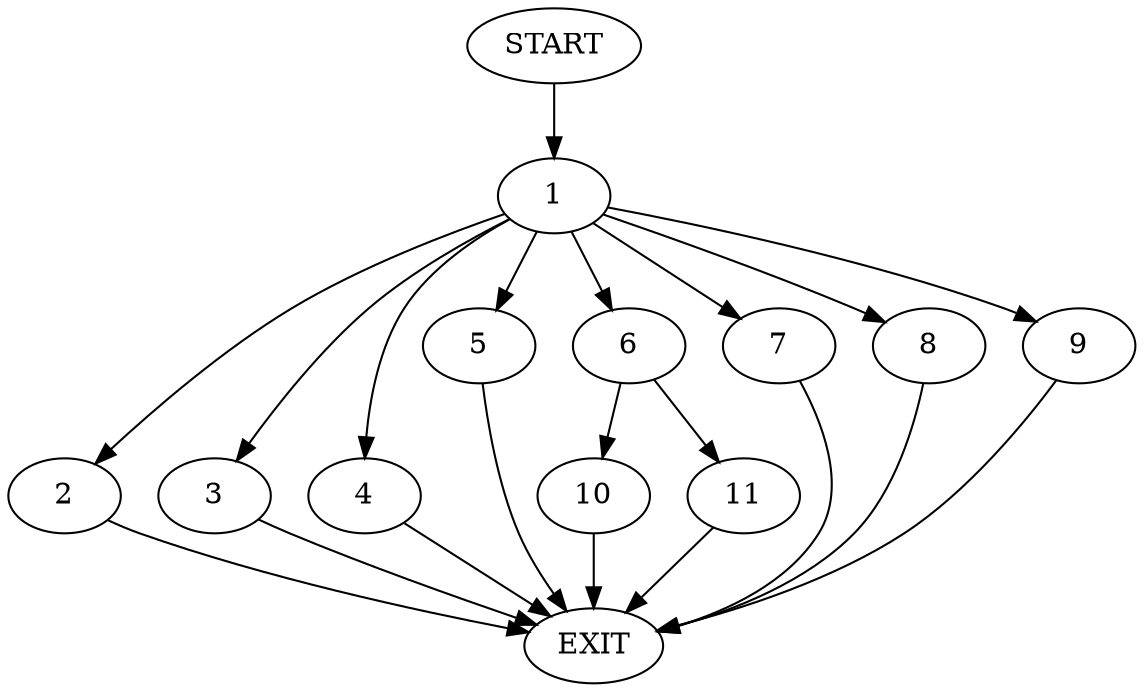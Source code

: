 digraph {
0 [label="START"]
12 [label="EXIT"]
0 -> 1
1 -> 2
1 -> 3
1 -> 4
1 -> 5
1 -> 6
1 -> 7
1 -> 8
1 -> 9
4 -> 12
7 -> 12
9 -> 12
2 -> 12
3 -> 12
5 -> 12
8 -> 12
6 -> 10
6 -> 11
11 -> 12
10 -> 12
}
